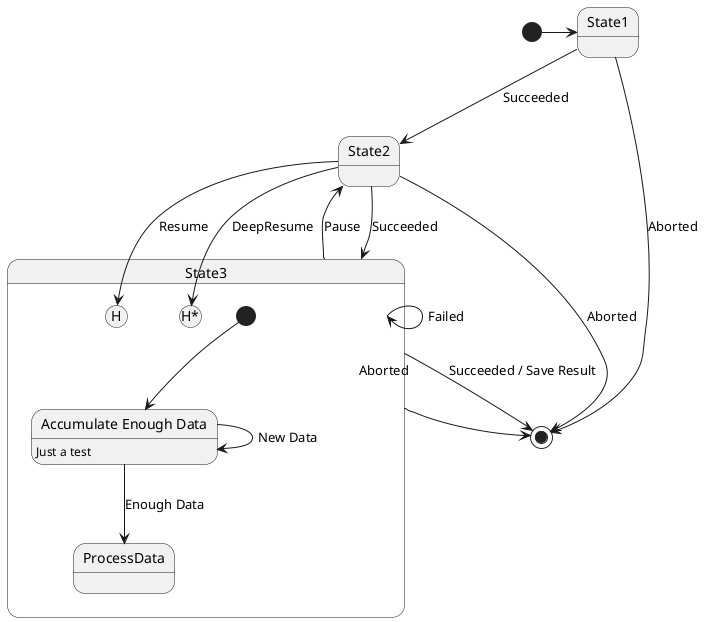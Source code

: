 @startuml
[*] -> State1
State1 --> State2 : Succeeded
State1 --> [*] : Aborted
State2 --> State3 : Succeeded
State2 --> [*] : Aborted
state State3 {
  state "Accumulate Enough Data" as long1
  long1 : Just a test
  [*] --> long1
  long1 --> long1 : New Data
  long1 --> ProcessData : Enough Data
  State2 --> [H]: Resume
}
State3 --> State2 : Pause
State2 --> State3[H*]: DeepResume
State3 --> State3 : Failed
State3 --> [*] : Succeeded / Save Result
State3 --> [*] : Aborted
@enduml

////////////////////////////

start
  state_diagram
    transition
      departure_state   [*]
      arrow     ->
      arrival_state     State1
    transition
      departure_state   State1
      arrow     -->
      arrival_state     State2
      string    Succeeded
    transition
      departure_state   State1
      arrow     -->
      arrival_state     [*]
      string    Aborted
    transition
      departure_state   State2
      arrow     -->
      arrival_state     State3
      string    Succeeded
    transition
      departure_state   State2
      arrow     -->
      arrival_state     [*]
      string    Aborted
    state
      state_name        State3
      state_block
        state_diagram
          state
            state_long_name     "Accumulate Enough Data"
            state_name  long1
          state_string
            state_name  long1
            string      Just a test
          transition
            departure_state     [*]
            arrow       -->
            arrival_state       long1
          transition
            departure_state     long1
            arrow       -->
            arrival_state       long1
            string      New Data
          transition
            departure_state     long1
            arrow       -->
            arrival_state       ProcessData
            string      Enough Data
          transition
            departure_state     State2
            arrow       -->
            arrival_state       [H]
            string      Resume
    transition
      departure_state   State3
      arrow     -->
      arrival_state     State2
      string    Pause
    transition
      departure_state   State2
      arrow     -->
      arrival_state     State3
      string    DeepResume
    transition
      departure_state   State3
      arrow     -->
      arrival_state     State3
      string    Failed
    transition
      departure_state   State3
      arrow     -->
      arrival_state     [*]
      string    Succeeded / Save Result
    transition
      departure_state   State3
      arrow     -->
      arrival_state     [*]
      string    Aborted
